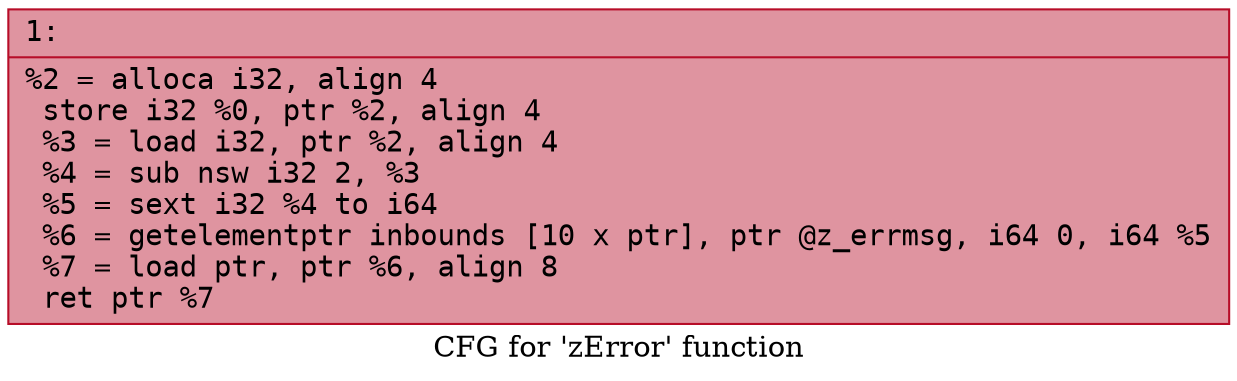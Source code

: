 digraph "CFG for 'zError' function" {
	label="CFG for 'zError' function";

	Node0x600001cf9f90 [shape=record,color="#b70d28ff", style=filled, fillcolor="#b70d2870" fontname="Courier",label="{1:\l|  %2 = alloca i32, align 4\l  store i32 %0, ptr %2, align 4\l  %3 = load i32, ptr %2, align 4\l  %4 = sub nsw i32 2, %3\l  %5 = sext i32 %4 to i64\l  %6 = getelementptr inbounds [10 x ptr], ptr @z_errmsg, i64 0, i64 %5\l  %7 = load ptr, ptr %6, align 8\l  ret ptr %7\l}"];
}
